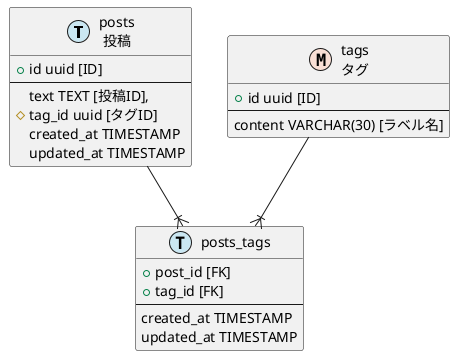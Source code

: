 @startuml posts_table

!define MASTER F9DFD5
!define TRANSACTION CAE7F2

entity posts as "posts\n投稿" <<T, TRANSACTION>>  {
    +id uuid [ID]
    --
    text TEXT [投稿ID],
    # tag_id uuid [タグID]
    created_at TIMESTAMP
    updated_at TIMESTAMP
}


entity tags as "tags\nタグ" <<M, MASTER>> {
    + id uuid [ID]
    --
    content VARCHAR(30) [ラベル名]
}


entity posts_tags as "posts_tags" <<T, TRANSACTION>>  {
    + post_id [FK]
    + tag_id [FK]
    --
    created_at TIMESTAMP
    updated_at TIMESTAMP
}

posts --|{ posts_tags
tags --|{ posts_tags

@enduml